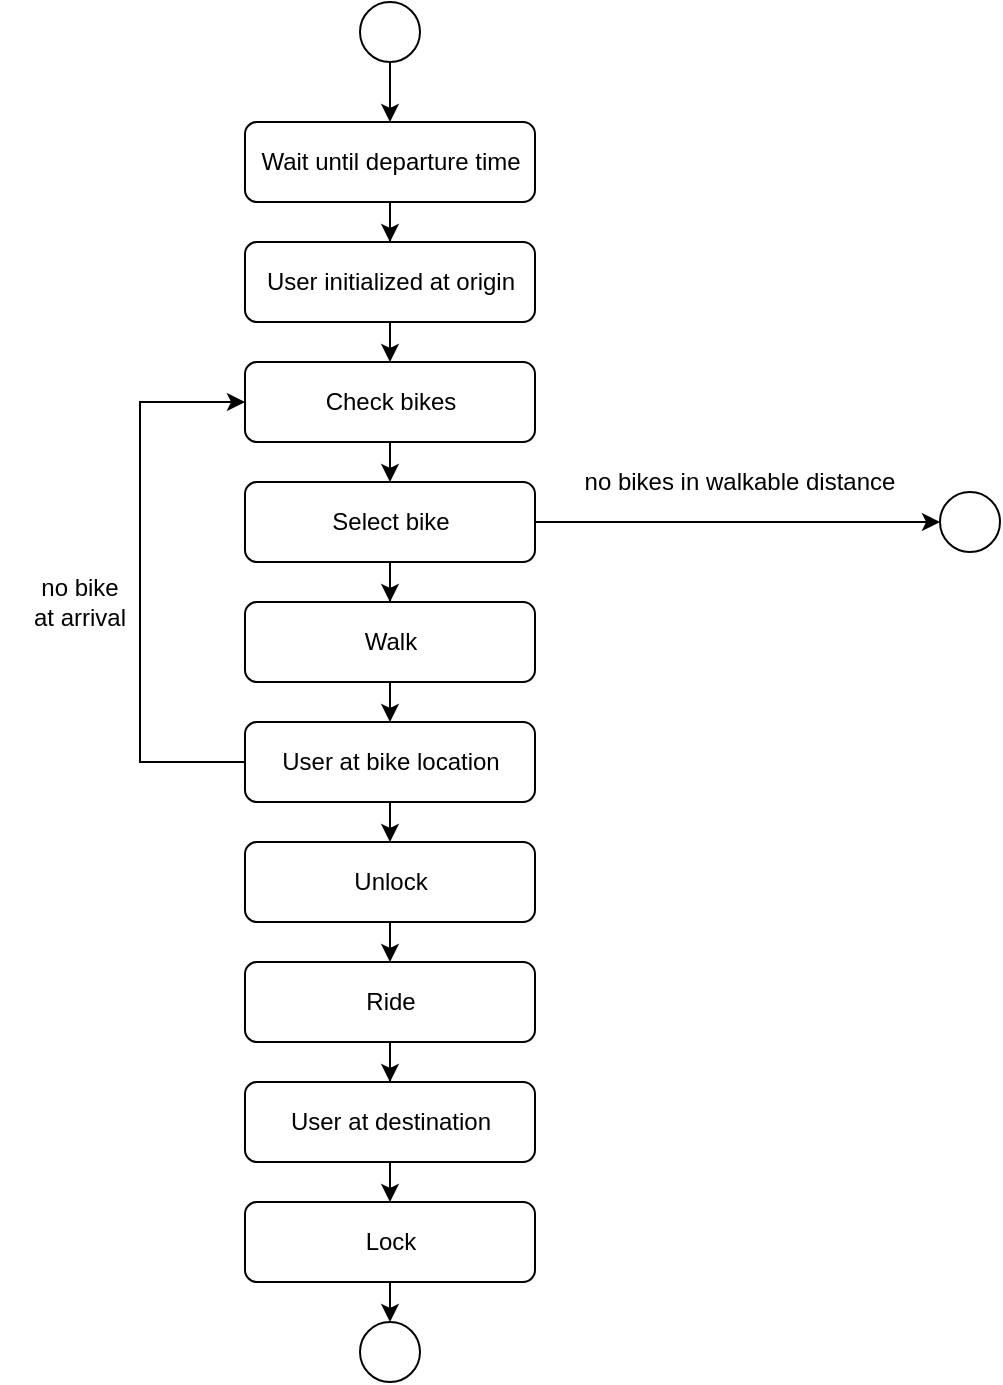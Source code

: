 <mxfile version="14.2.7" type="device"><diagram id="C5RBs43oDa-KdzZeNtuy" name="Page-1"><mxGraphModel dx="1426" dy="831" grid="1" gridSize="10" guides="1" tooltips="1" connect="1" arrows="1" fold="1" page="1" pageScale="1" pageWidth="827" pageHeight="1169" math="0" shadow="0"><root><mxCell id="WIyWlLk6GJQsqaUBKTNV-0"/><mxCell id="WIyWlLk6GJQsqaUBKTNV-1" parent="WIyWlLk6GJQsqaUBKTNV-0"/><mxCell id="h7sXDbKhkxiBwqwQEMq5-34" style="edgeStyle=orthogonalEdgeStyle;rounded=0;orthogonalLoop=1;jettySize=auto;html=1;exitX=0.5;exitY=1;exitDx=0;exitDy=0;" parent="WIyWlLk6GJQsqaUBKTNV-1" source="WIyWlLk6GJQsqaUBKTNV-3" target="h7sXDbKhkxiBwqwQEMq5-1" edge="1"><mxGeometry relative="1" as="geometry"/></mxCell><mxCell id="WIyWlLk6GJQsqaUBKTNV-3" value="Wait until departure time" style="rounded=1;whiteSpace=wrap;html=1;fontSize=12;glass=0;strokeWidth=1;shadow=0;" parent="WIyWlLk6GJQsqaUBKTNV-1" vertex="1"><mxGeometry x="232.5" y="80" width="145" height="40" as="geometry"/></mxCell><mxCell id="h7sXDbKhkxiBwqwQEMq5-33" style="edgeStyle=orthogonalEdgeStyle;rounded=0;orthogonalLoop=1;jettySize=auto;html=1;exitX=0.5;exitY=1;exitDx=0;exitDy=0;entryX=0.5;entryY=0;entryDx=0;entryDy=0;" parent="WIyWlLk6GJQsqaUBKTNV-1" source="h7sXDbKhkxiBwqwQEMq5-0" target="WIyWlLk6GJQsqaUBKTNV-3" edge="1"><mxGeometry relative="1" as="geometry"/></mxCell><mxCell id="h7sXDbKhkxiBwqwQEMq5-0" value="" style="ellipse;whiteSpace=wrap;html=1;aspect=fixed;" parent="WIyWlLk6GJQsqaUBKTNV-1" vertex="1"><mxGeometry x="290" y="20" width="30" height="30" as="geometry"/></mxCell><mxCell id="h7sXDbKhkxiBwqwQEMq5-35" style="edgeStyle=orthogonalEdgeStyle;rounded=0;orthogonalLoop=1;jettySize=auto;html=1;exitX=0.5;exitY=1;exitDx=0;exitDy=0;entryX=0.5;entryY=0;entryDx=0;entryDy=0;" parent="WIyWlLk6GJQsqaUBKTNV-1" source="h7sXDbKhkxiBwqwQEMq5-1" target="h7sXDbKhkxiBwqwQEMq5-2" edge="1"><mxGeometry relative="1" as="geometry"/></mxCell><mxCell id="h7sXDbKhkxiBwqwQEMq5-1" value="User initialized at origin" style="rounded=1;whiteSpace=wrap;html=1;fontSize=12;glass=0;strokeWidth=1;shadow=0;" parent="WIyWlLk6GJQsqaUBKTNV-1" vertex="1"><mxGeometry x="232.5" y="140" width="145" height="40" as="geometry"/></mxCell><mxCell id="h7sXDbKhkxiBwqwQEMq5-36" style="edgeStyle=orthogonalEdgeStyle;rounded=0;orthogonalLoop=1;jettySize=auto;html=1;exitX=0.5;exitY=1;exitDx=0;exitDy=0;entryX=0.5;entryY=0;entryDx=0;entryDy=0;" parent="WIyWlLk6GJQsqaUBKTNV-1" source="h7sXDbKhkxiBwqwQEMq5-2" target="h7sXDbKhkxiBwqwQEMq5-3" edge="1"><mxGeometry relative="1" as="geometry"/></mxCell><mxCell id="h7sXDbKhkxiBwqwQEMq5-2" value="Check bikes" style="rounded=1;whiteSpace=wrap;html=1;fontSize=12;glass=0;strokeWidth=1;shadow=0;" parent="WIyWlLk6GJQsqaUBKTNV-1" vertex="1"><mxGeometry x="232.5" y="200" width="145" height="40" as="geometry"/></mxCell><mxCell id="h7sXDbKhkxiBwqwQEMq5-26" style="edgeStyle=orthogonalEdgeStyle;rounded=0;orthogonalLoop=1;jettySize=auto;html=1;entryX=0;entryY=0.5;entryDx=0;entryDy=0;" parent="WIyWlLk6GJQsqaUBKTNV-1" source="h7sXDbKhkxiBwqwQEMq5-3" target="h7sXDbKhkxiBwqwQEMq5-21" edge="1"><mxGeometry relative="1" as="geometry"/></mxCell><mxCell id="h7sXDbKhkxiBwqwQEMq5-27" style="edgeStyle=orthogonalEdgeStyle;rounded=0;orthogonalLoop=1;jettySize=auto;html=1;entryX=0.5;entryY=0;entryDx=0;entryDy=0;" parent="WIyWlLk6GJQsqaUBKTNV-1" source="h7sXDbKhkxiBwqwQEMq5-3" target="h7sXDbKhkxiBwqwQEMq5-4" edge="1"><mxGeometry relative="1" as="geometry"/></mxCell><mxCell id="h7sXDbKhkxiBwqwQEMq5-3" value="Select bike" style="rounded=1;whiteSpace=wrap;html=1;fontSize=12;glass=0;strokeWidth=1;shadow=0;" parent="WIyWlLk6GJQsqaUBKTNV-1" vertex="1"><mxGeometry x="232.5" y="260" width="145" height="40" as="geometry"/></mxCell><mxCell id="h7sXDbKhkxiBwqwQEMq5-56" style="edgeStyle=orthogonalEdgeStyle;rounded=0;orthogonalLoop=1;jettySize=auto;html=1;exitX=0.5;exitY=1;exitDx=0;exitDy=0;entryX=0.5;entryY=0;entryDx=0;entryDy=0;" parent="WIyWlLk6GJQsqaUBKTNV-1" source="h7sXDbKhkxiBwqwQEMq5-4" target="h7sXDbKhkxiBwqwQEMq5-5" edge="1"><mxGeometry relative="1" as="geometry"/></mxCell><mxCell id="h7sXDbKhkxiBwqwQEMq5-4" value="Walk" style="rounded=1;whiteSpace=wrap;html=1;fontSize=12;glass=0;strokeWidth=1;shadow=0;" parent="WIyWlLk6GJQsqaUBKTNV-1" vertex="1"><mxGeometry x="232.5" y="320" width="145" height="40" as="geometry"/></mxCell><mxCell id="h7sXDbKhkxiBwqwQEMq5-37" style="edgeStyle=orthogonalEdgeStyle;rounded=0;orthogonalLoop=1;jettySize=auto;html=1;exitX=0;exitY=0.5;exitDx=0;exitDy=0;entryX=0;entryY=0.5;entryDx=0;entryDy=0;" parent="WIyWlLk6GJQsqaUBKTNV-1" source="h7sXDbKhkxiBwqwQEMq5-5" target="h7sXDbKhkxiBwqwQEMq5-2" edge="1"><mxGeometry relative="1" as="geometry"><Array as="points"><mxPoint x="180" y="400"/><mxPoint x="180" y="220"/></Array></mxGeometry></mxCell><mxCell id="h7sXDbKhkxiBwqwQEMq5-41" style="edgeStyle=orthogonalEdgeStyle;rounded=0;orthogonalLoop=1;jettySize=auto;html=1;exitX=0.5;exitY=1;exitDx=0;exitDy=0;entryX=0.5;entryY=0;entryDx=0;entryDy=0;" parent="WIyWlLk6GJQsqaUBKTNV-1" source="h7sXDbKhkxiBwqwQEMq5-5" target="h7sXDbKhkxiBwqwQEMq5-6" edge="1"><mxGeometry relative="1" as="geometry"/></mxCell><mxCell id="h7sXDbKhkxiBwqwQEMq5-5" value="User at bike location" style="rounded=1;whiteSpace=wrap;html=1;fontSize=12;glass=0;strokeWidth=1;shadow=0;" parent="WIyWlLk6GJQsqaUBKTNV-1" vertex="1"><mxGeometry x="232.5" y="380" width="145" height="40" as="geometry"/></mxCell><mxCell id="h7sXDbKhkxiBwqwQEMq5-42" style="edgeStyle=orthogonalEdgeStyle;rounded=0;orthogonalLoop=1;jettySize=auto;html=1;exitX=0.5;exitY=1;exitDx=0;exitDy=0;entryX=0.5;entryY=0;entryDx=0;entryDy=0;" parent="WIyWlLk6GJQsqaUBKTNV-1" source="h7sXDbKhkxiBwqwQEMq5-6" edge="1"><mxGeometry relative="1" as="geometry"><mxPoint x="305" y="500" as="targetPoint"/></mxGeometry></mxCell><mxCell id="h7sXDbKhkxiBwqwQEMq5-6" value="Unlock" style="rounded=1;whiteSpace=wrap;html=1;fontSize=12;glass=0;strokeWidth=1;shadow=0;" parent="WIyWlLk6GJQsqaUBKTNV-1" vertex="1"><mxGeometry x="232.5" y="440" width="145" height="40" as="geometry"/></mxCell><mxCell id="3uDeg7SA-35G0KRRGXYr-3" style="edgeStyle=orthogonalEdgeStyle;rounded=0;orthogonalLoop=1;jettySize=auto;html=1;exitX=0.5;exitY=1;exitDx=0;exitDy=0;entryX=0.5;entryY=0;entryDx=0;entryDy=0;" edge="1" parent="WIyWlLk6GJQsqaUBKTNV-1" source="h7sXDbKhkxiBwqwQEMq5-11" target="h7sXDbKhkxiBwqwQEMq5-14"><mxGeometry relative="1" as="geometry"/></mxCell><mxCell id="h7sXDbKhkxiBwqwQEMq5-11" value="Lock" style="rounded=1;whiteSpace=wrap;html=1;fontSize=12;glass=0;strokeWidth=1;shadow=0;" parent="WIyWlLk6GJQsqaUBKTNV-1" vertex="1"><mxGeometry x="232.5" y="620" width="145" height="40" as="geometry"/></mxCell><mxCell id="3uDeg7SA-35G0KRRGXYr-2" style="edgeStyle=orthogonalEdgeStyle;rounded=0;orthogonalLoop=1;jettySize=auto;html=1;exitX=0.5;exitY=1;exitDx=0;exitDy=0;entryX=0.5;entryY=0;entryDx=0;entryDy=0;" edge="1" parent="WIyWlLk6GJQsqaUBKTNV-1" source="h7sXDbKhkxiBwqwQEMq5-13" target="h7sXDbKhkxiBwqwQEMq5-11"><mxGeometry relative="1" as="geometry"/></mxCell><mxCell id="h7sXDbKhkxiBwqwQEMq5-13" value="User at destination" style="rounded=1;whiteSpace=wrap;html=1;fontSize=12;glass=0;strokeWidth=1;shadow=0;" parent="WIyWlLk6GJQsqaUBKTNV-1" vertex="1"><mxGeometry x="232.5" y="560" width="145" height="40" as="geometry"/></mxCell><mxCell id="h7sXDbKhkxiBwqwQEMq5-14" value="" style="ellipse;whiteSpace=wrap;html=1;aspect=fixed;" parent="WIyWlLk6GJQsqaUBKTNV-1" vertex="1"><mxGeometry x="290" y="680" width="30" height="30" as="geometry"/></mxCell><mxCell id="h7sXDbKhkxiBwqwQEMq5-21" value="" style="ellipse;whiteSpace=wrap;html=1;aspect=fixed;" parent="WIyWlLk6GJQsqaUBKTNV-1" vertex="1"><mxGeometry x="580" y="265" width="30" height="30" as="geometry"/></mxCell><mxCell id="h7sXDbKhkxiBwqwQEMq5-25" value="no bikes in walkable distance" style="text;html=1;strokeColor=none;fillColor=none;align=center;verticalAlign=middle;whiteSpace=wrap;rounded=0;" parent="WIyWlLk6GJQsqaUBKTNV-1" vertex="1"><mxGeometry x="380" y="250" width="200" height="20" as="geometry"/></mxCell><mxCell id="h7sXDbKhkxiBwqwQEMq5-38" value="&lt;div&gt;no bike&lt;/div&gt;&lt;div&gt;at arrival&lt;br&gt;&lt;/div&gt;" style="text;html=1;strokeColor=none;fillColor=none;align=center;verticalAlign=middle;whiteSpace=wrap;rounded=0;" parent="WIyWlLk6GJQsqaUBKTNV-1" vertex="1"><mxGeometry x="110" y="310" width="80" height="20" as="geometry"/></mxCell><mxCell id="3uDeg7SA-35G0KRRGXYr-1" style="edgeStyle=orthogonalEdgeStyle;rounded=0;orthogonalLoop=1;jettySize=auto;html=1;exitX=0.5;exitY=1;exitDx=0;exitDy=0;" edge="1" parent="WIyWlLk6GJQsqaUBKTNV-1" source="3uDeg7SA-35G0KRRGXYr-0" target="h7sXDbKhkxiBwqwQEMq5-13"><mxGeometry relative="1" as="geometry"/></mxCell><mxCell id="3uDeg7SA-35G0KRRGXYr-0" value="&lt;div&gt;Ride&lt;/div&gt;" style="rounded=1;whiteSpace=wrap;html=1;fontSize=12;glass=0;strokeWidth=1;shadow=0;" vertex="1" parent="WIyWlLk6GJQsqaUBKTNV-1"><mxGeometry x="232.5" y="500" width="145" height="40" as="geometry"/></mxCell></root></mxGraphModel></diagram></mxfile>